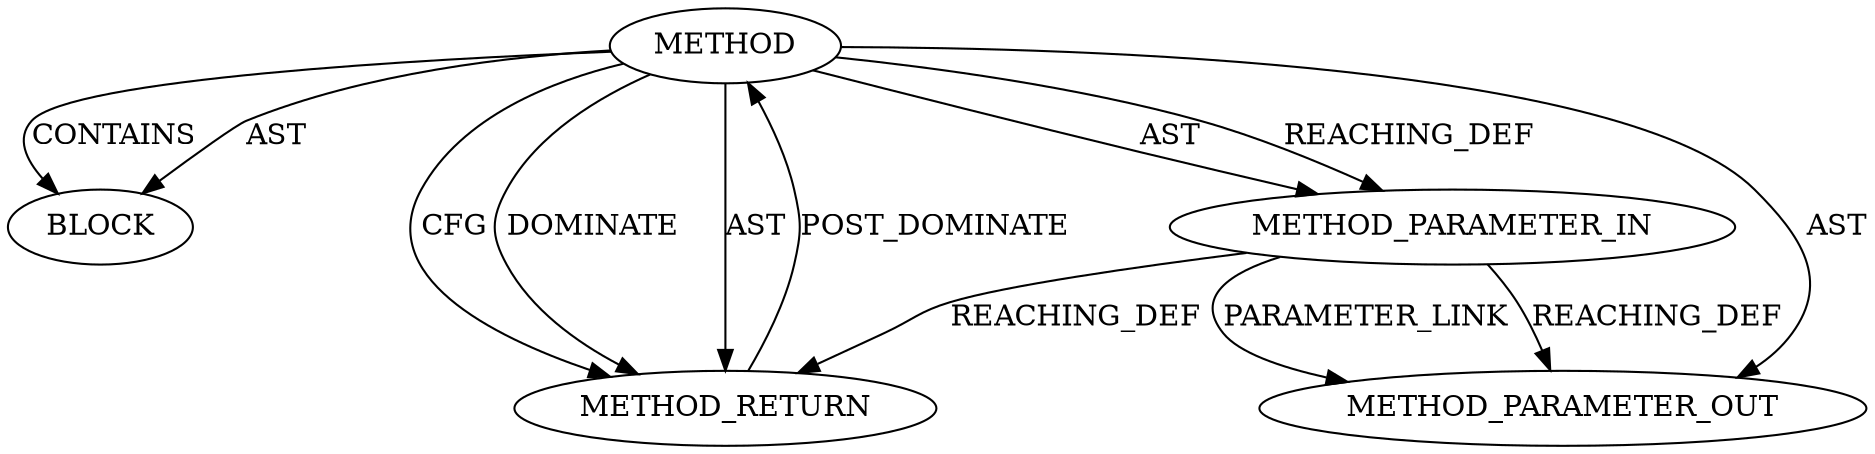 digraph {
  19773 [label=BLOCK ORDER=1 ARGUMENT_INDEX=1 CODE="<empty>" TYPE_FULL_NAME="ANY"]
  19771 [label=METHOD AST_PARENT_TYPE="NAMESPACE_BLOCK" AST_PARENT_FULL_NAME="<global>" ORDER=0 CODE="<empty>" FULL_NAME="page_address" IS_EXTERNAL=true FILENAME="<empty>" SIGNATURE="" NAME="page_address"]
  21919 [label=METHOD_PARAMETER_OUT ORDER=1 CODE="p1" IS_VARIADIC=false TYPE_FULL_NAME="ANY" EVALUATION_STRATEGY="BY_VALUE" INDEX=1 NAME="p1"]
  19774 [label=METHOD_RETURN ORDER=2 CODE="RET" TYPE_FULL_NAME="ANY" EVALUATION_STRATEGY="BY_VALUE"]
  19772 [label=METHOD_PARAMETER_IN ORDER=1 CODE="p1" IS_VARIADIC=false TYPE_FULL_NAME="ANY" EVALUATION_STRATEGY="BY_VALUE" INDEX=1 NAME="p1"]
  19771 -> 19774 [label=DOMINATE ]
  19774 -> 19771 [label=POST_DOMINATE ]
  19771 -> 19774 [label=AST ]
  19771 -> 19773 [label=AST ]
  19771 -> 21919 [label=AST ]
  19771 -> 19773 [label=CONTAINS ]
  19771 -> 19774 [label=CFG ]
  19772 -> 21919 [label=REACHING_DEF VARIABLE="p1"]
  19772 -> 19774 [label=REACHING_DEF VARIABLE="p1"]
  19772 -> 21919 [label=PARAMETER_LINK ]
  19771 -> 19772 [label=AST ]
  19771 -> 19772 [label=REACHING_DEF VARIABLE=""]
}
